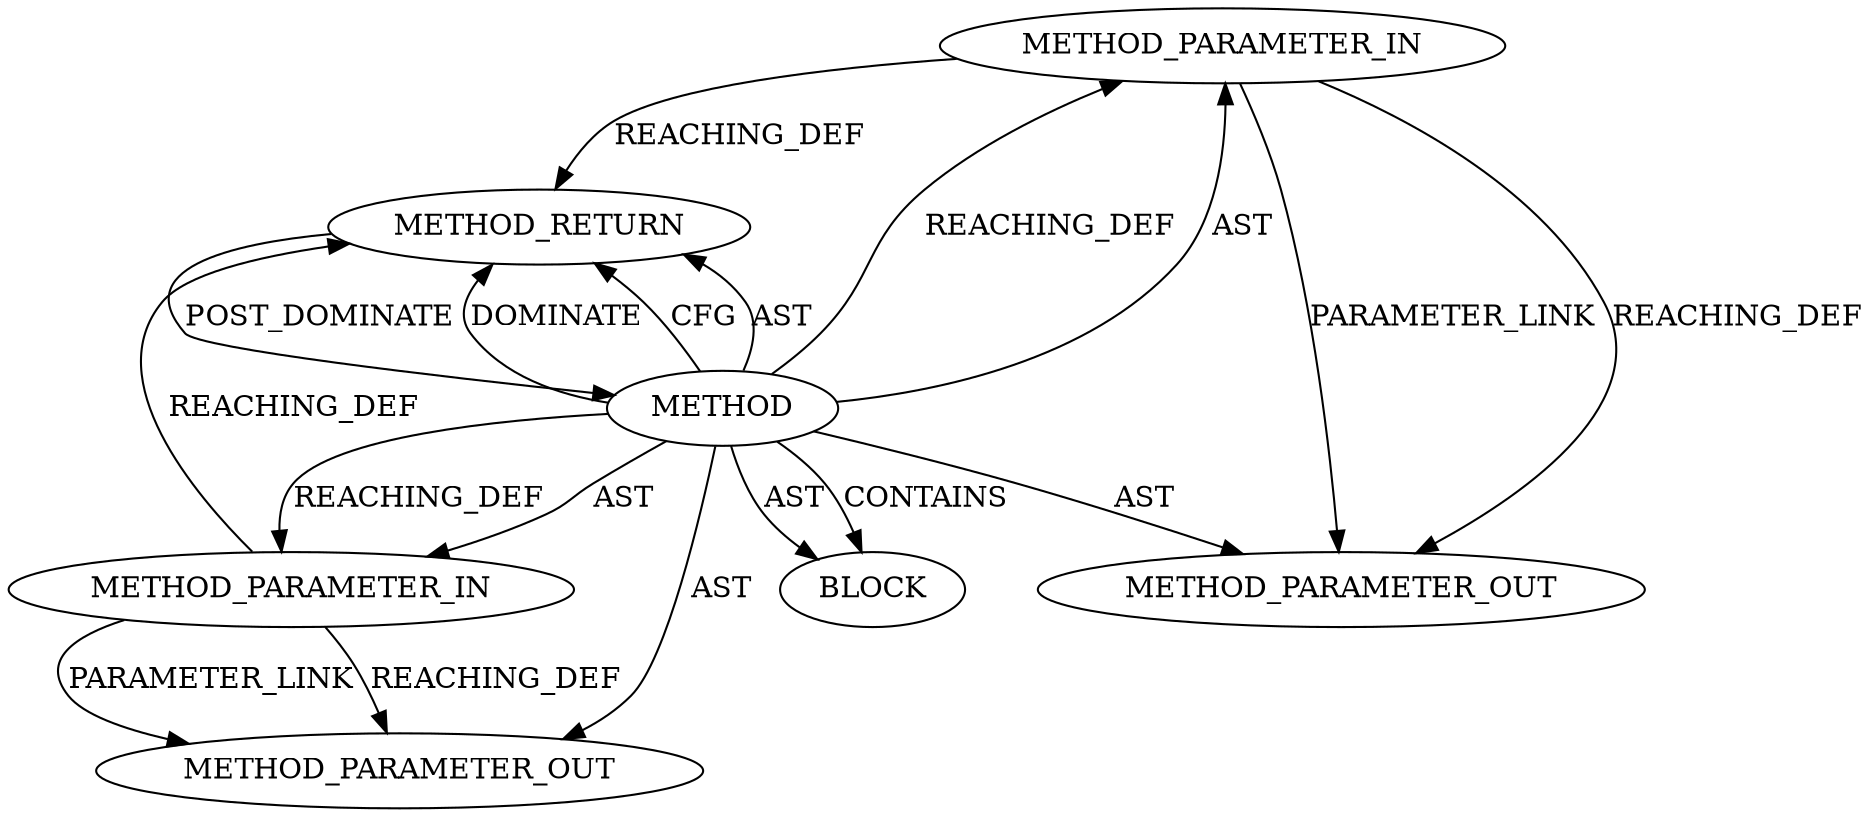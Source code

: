 digraph {
  19406 [label=METHOD_PARAMETER_IN ORDER=1 CODE="p1" IS_VARIADIC=false TYPE_FULL_NAME="ANY" EVALUATION_STRATEGY="BY_VALUE" INDEX=1 NAME="p1"]
  19407 [label=METHOD_PARAMETER_IN ORDER=2 CODE="p2" IS_VARIADIC=false TYPE_FULL_NAME="ANY" EVALUATION_STRATEGY="BY_VALUE" INDEX=2 NAME="p2"]
  21782 [label=METHOD_PARAMETER_OUT ORDER=2 CODE="p2" IS_VARIADIC=false TYPE_FULL_NAME="ANY" EVALUATION_STRATEGY="BY_VALUE" INDEX=2 NAME="p2"]
  19409 [label=METHOD_RETURN ORDER=2 CODE="RET" TYPE_FULL_NAME="ANY" EVALUATION_STRATEGY="BY_VALUE"]
  19408 [label=BLOCK ORDER=1 ARGUMENT_INDEX=1 CODE="<empty>" TYPE_FULL_NAME="ANY"]
  21781 [label=METHOD_PARAMETER_OUT ORDER=1 CODE="p1" IS_VARIADIC=false TYPE_FULL_NAME="ANY" EVALUATION_STRATEGY="BY_VALUE" INDEX=1 NAME="p1"]
  19405 [label=METHOD AST_PARENT_TYPE="NAMESPACE_BLOCK" AST_PARENT_FULL_NAME="<global>" ORDER=0 CODE="<empty>" FULL_NAME="<operator>.arithmeticShiftRight" IS_EXTERNAL=true FILENAME="<empty>" SIGNATURE="" NAME="<operator>.arithmeticShiftRight"]
  19407 -> 21782 [label=PARAMETER_LINK ]
  19405 -> 19407 [label=REACHING_DEF VARIABLE=""]
  19405 -> 19408 [label=AST ]
  19406 -> 19409 [label=REACHING_DEF VARIABLE="p1"]
  19407 -> 19409 [label=REACHING_DEF VARIABLE="p2"]
  19407 -> 21782 [label=REACHING_DEF VARIABLE="p2"]
  19405 -> 19406 [label=REACHING_DEF VARIABLE=""]
  19405 -> 19408 [label=CONTAINS ]
  19405 -> 19409 [label=DOMINATE ]
  19406 -> 21781 [label=PARAMETER_LINK ]
  19405 -> 21782 [label=AST ]
  19405 -> 19406 [label=AST ]
  19405 -> 21781 [label=AST ]
  19405 -> 19409 [label=CFG ]
  19409 -> 19405 [label=POST_DOMINATE ]
  19406 -> 21781 [label=REACHING_DEF VARIABLE="p1"]
  19405 -> 19409 [label=AST ]
  19405 -> 19407 [label=AST ]
}
